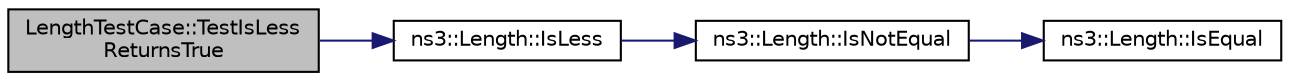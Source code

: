digraph "LengthTestCase::TestIsLessReturnsTrue"
{
 // LATEX_PDF_SIZE
  edge [fontname="Helvetica",fontsize="10",labelfontname="Helvetica",labelfontsize="10"];
  node [fontname="Helvetica",fontsize="10",shape=record];
  rankdir="LR";
  Node1 [label="LengthTestCase::TestIsLess\lReturnsTrue",height=0.2,width=0.4,color="black", fillcolor="grey75", style="filled", fontcolor="black",tooltip="Test member comparison operators."];
  Node1 -> Node2 [color="midnightblue",fontsize="10",style="solid",fontname="Helvetica"];
  Node2 [label="ns3::Length::IsLess",height=0.2,width=0.4,color="black", fillcolor="white", style="filled",URL="$classns3_1_1_length.html#af0c467253ef6071a76f5e5be9faaab0b",tooltip="Check if other is greater in value than this instance."];
  Node2 -> Node3 [color="midnightblue",fontsize="10",style="solid",fontname="Helvetica"];
  Node3 [label="ns3::Length::IsNotEqual",height=0.2,width=0.4,color="black", fillcolor="white", style="filled",URL="$classns3_1_1_length.html#afc8a88668c98a0669175647cda750a50",tooltip="Check if other is not equal in value to this instance."];
  Node3 -> Node4 [color="midnightblue",fontsize="10",style="solid",fontname="Helvetica"];
  Node4 [label="ns3::Length::IsEqual",height=0.2,width=0.4,color="black", fillcolor="white", style="filled",URL="$classns3_1_1_length.html#a6d11c0df69bc2a7262961157d4712d79",tooltip="Check if other is equal in value to this instance."];
}
